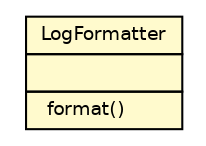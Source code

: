#!/usr/local/bin/dot
#
# Class diagram 
# Generated by UMLGraph version 5.2 (http://www.umlgraph.org/)
#

digraph G {
	edge [fontname="Helvetica",fontsize=10,labelfontname="Helvetica",labelfontsize=10];
	node [fontname="Helvetica",fontsize=10,shape=plaintext];
	nodesep=0.25;
	ranksep=0.5;
	// org.vorpal.blade.framework.logging.LogFormatter
	c1197 [label=<<table title="org.vorpal.blade.framework.logging.LogFormatter" border="0" cellborder="1" cellspacing="0" cellpadding="2" port="p" bgcolor="lemonChiffon" href="./LogFormatter.html">
		<tr><td><table border="0" cellspacing="0" cellpadding="1">
<tr><td align="center" balign="center"> LogFormatter </td></tr>
		</table></td></tr>
		<tr><td><table border="0" cellspacing="0" cellpadding="1">
<tr><td align="left" balign="left">  </td></tr>
		</table></td></tr>
		<tr><td><table border="0" cellspacing="0" cellpadding="1">
<tr><td align="left" balign="left">  format() </td></tr>
		</table></td></tr>
		</table>>, fontname="Helvetica", fontcolor="black", fontsize=9.0];
}

